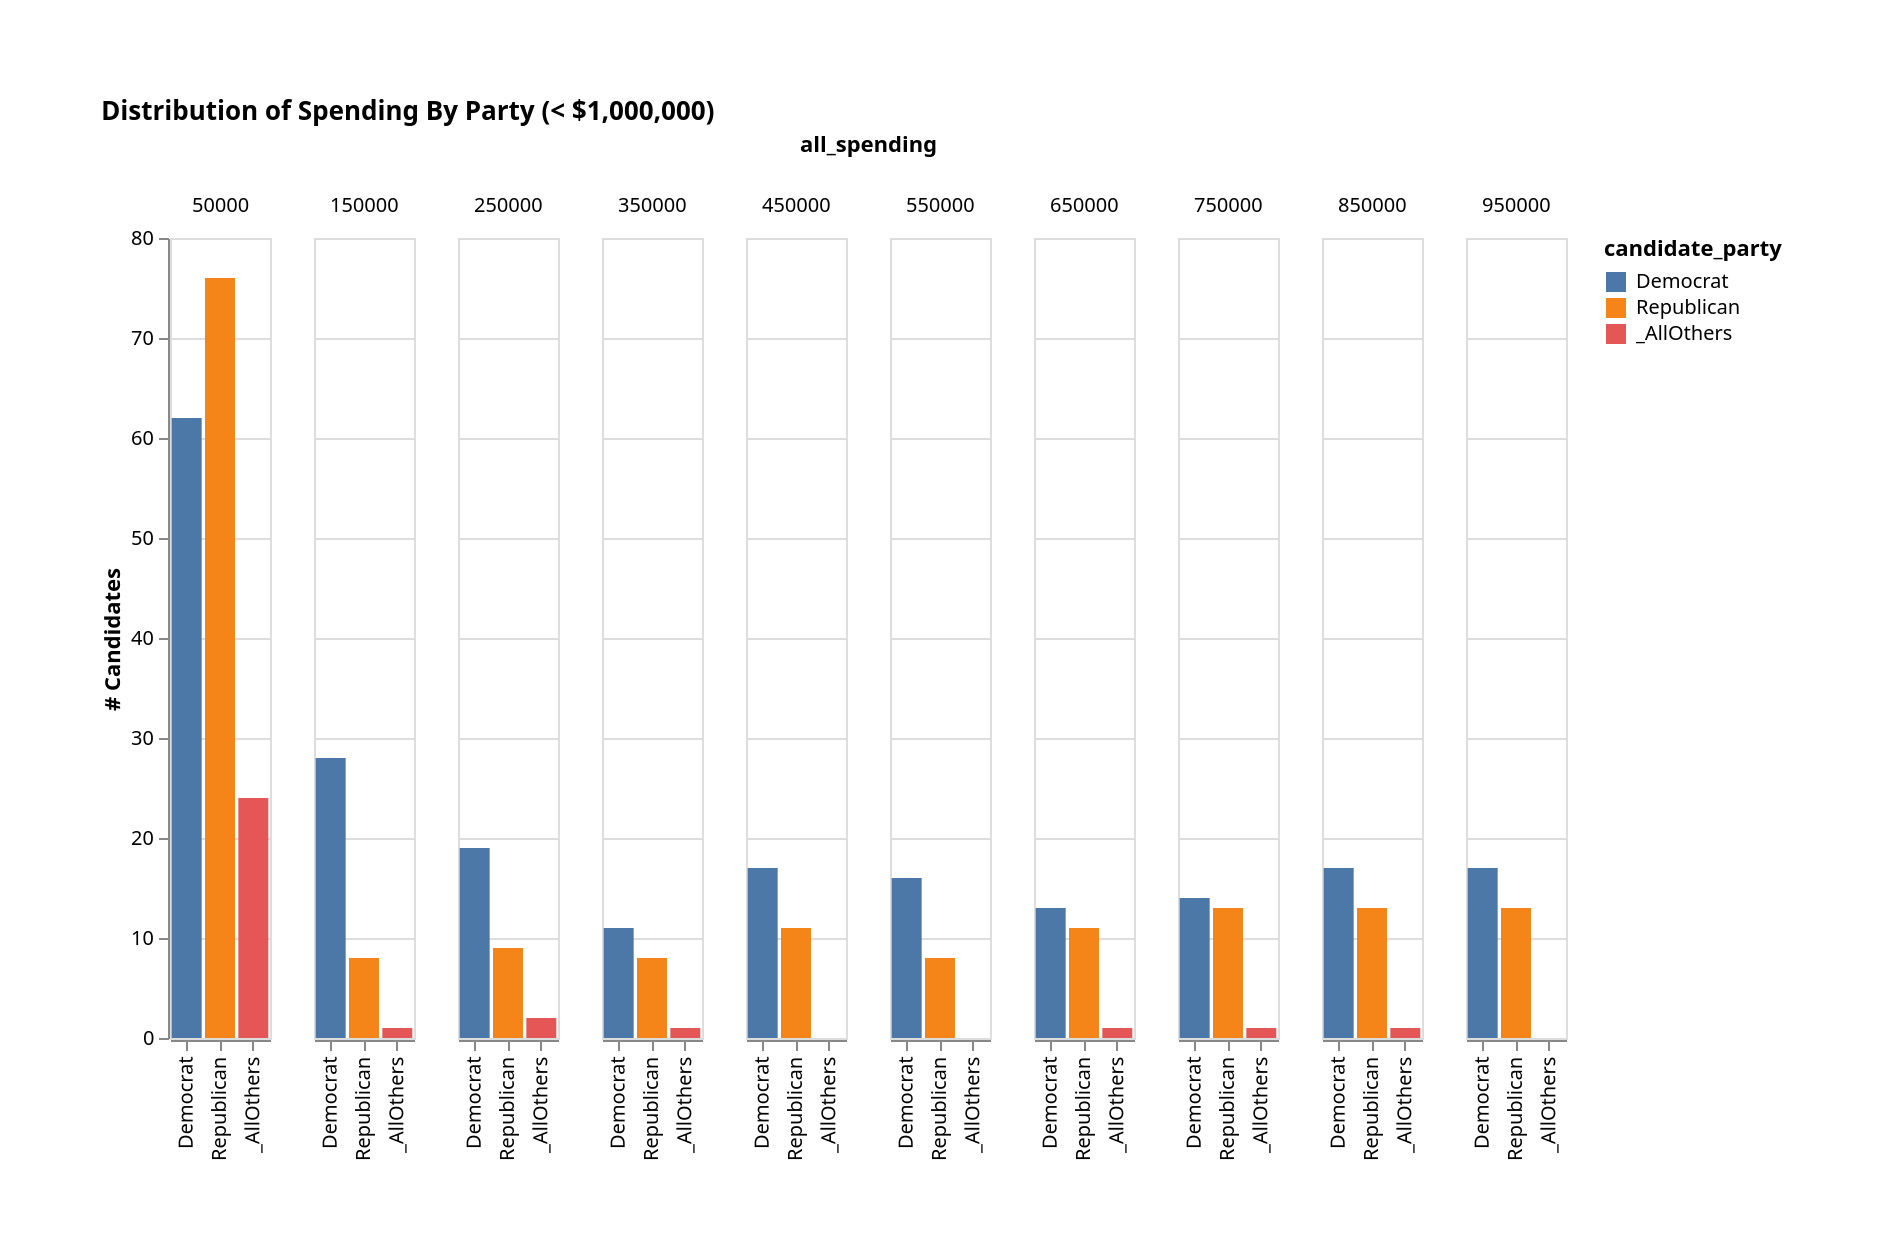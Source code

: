 {
  "config": {
    "view": {
      "height": 400,
      "width": 50
    },
    "padding": 50
  },
  "mark": {
    "binSpacing": 1,
    "type": "bar"
  },
  "data": {
    "values": [
      {
        "candidate_party": "Democrat",
        "all_spending": 50000,
        "count": 62
      },
      {
        "candidate_party": "Democrat",
        "all_spending": 150000,
        "count": 28
      },
      {
        "candidate_party": "Democrat",
        "all_spending": 250000,
        "count": 19
      },
      {
        "candidate_party": "Democrat",
        "all_spending": 350000,
        "count": 11
      },
      {
        "candidate_party": "Democrat",
        "all_spending": 450000,
        "count": 17
      },
      {
        "candidate_party": "Democrat",
        "all_spending": 550000,
        "count": 16
      },
      {
        "candidate_party": "Democrat",
        "all_spending": 650000,
        "count": 13
      },
      {
        "candidate_party": "Democrat",
        "all_spending": 750000,
        "count": 14
      },
      {
        "candidate_party": "Democrat",
        "all_spending": 850000,
        "count": 17
      },
      {
        "candidate_party": "Democrat",
        "all_spending": 950000,
        "count": 17
      },
      {
        "candidate_party": "Republican",
        "all_spending": 50000,
        "count": 76
      },
      {
        "candidate_party": "Republican",
        "all_spending": 150000,
        "count": 8
      },
      {
        "candidate_party": "Republican",
        "all_spending": 250000,
        "count": 9
      },
      {
        "candidate_party": "Republican",
        "all_spending": 350000,
        "count": 8
      },
      {
        "candidate_party": "Republican",
        "all_spending": 450000,
        "count": 11
      },
      {
        "candidate_party": "Republican",
        "all_spending": 550000,
        "count": 8
      },
      {
        "candidate_party": "Republican",
        "all_spending": 650000,
        "count": 11
      },
      {
        "candidate_party": "Republican",
        "all_spending": 750000,
        "count": 13
      },
      {
        "candidate_party": "Republican",
        "all_spending": 850000,
        "count": 13
      },
      {
        "candidate_party": "Republican",
        "all_spending": 950000,
        "count": 13
      },
      {
        "candidate_party": "_AllOthers",
        "all_spending": 50000,
        "count": 24
      },
      {
        "candidate_party": "_AllOthers",
        "all_spending": 150000,
        "count": 1
      },
      {
        "candidate_party": "_AllOthers",
        "all_spending": 250000,
        "count": 2
      },
      {
        "candidate_party": "_AllOthers",
        "all_spending": 350000,
        "count": 1
      },
      {
        "candidate_party": "_AllOthers",
        "all_spending": 450000,
        "count": 0
      },
      {
        "candidate_party": "_AllOthers",
        "all_spending": 550000,
        "count": 0
      },
      {
        "candidate_party": "_AllOthers",
        "all_spending": 650000,
        "count": 1
      },
      {
        "candidate_party": "_AllOthers",
        "all_spending": 750000,
        "count": 1
      },
      {
        "candidate_party": "_AllOthers",
        "all_spending": 850000,
        "count": 1
      },
      {
        "candidate_party": "_AllOthers",
        "all_spending": 950000,
        "count": 0
      }
    ]
  },
  "$schema": "https://vega.github.io/schema/vega-lite/v5.json",
  "title": "Distribution of Spending By Party (< $1,000,000)",
  "encoding": {
    "color": {
      "field": "candidate_party",
      "type": "nominal"
    },
    "x": {
      "field": "candidate_party",
      "type": "nominal",
      "axis": {
        "title": ""
      }
    },
    "column": {
      "field": "all_spending",
      "type": "quantitative"
    },
    "y": {
      "field": "count",
      "type": "quantitative",
      "axis": {
        "title": "# Candidates"
      }
    }
  }
}